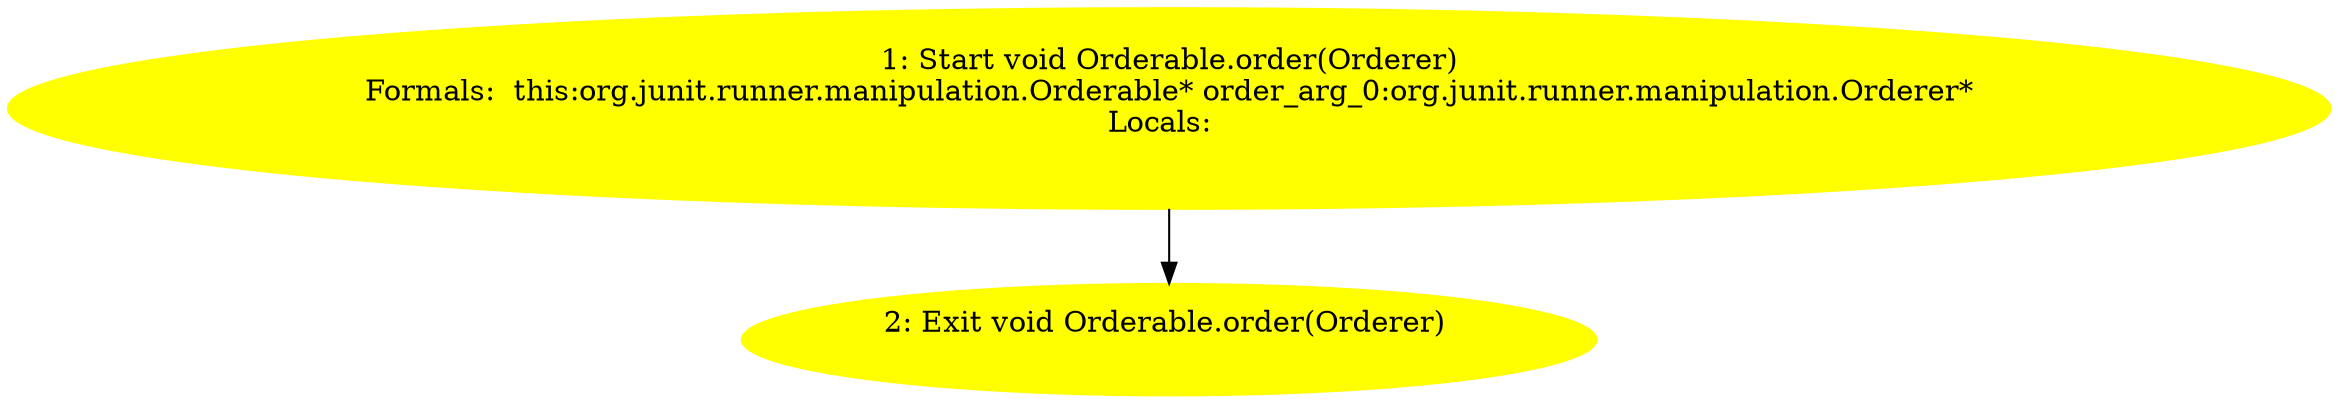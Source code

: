 /* @generated */
digraph cfg {
"org.junit.runner.manipulation.Orderable.order(org.junit.runner.manipulation.Orderer):void.9706bbac05a7757666bebd7fc2f79500_1" [label="1: Start void Orderable.order(Orderer)\nFormals:  this:org.junit.runner.manipulation.Orderable* order_arg_0:org.junit.runner.manipulation.Orderer*\nLocals:  \n  " color=yellow style=filled]
	

	 "org.junit.runner.manipulation.Orderable.order(org.junit.runner.manipulation.Orderer):void.9706bbac05a7757666bebd7fc2f79500_1" -> "org.junit.runner.manipulation.Orderable.order(org.junit.runner.manipulation.Orderer):void.9706bbac05a7757666bebd7fc2f79500_2" ;
"org.junit.runner.manipulation.Orderable.order(org.junit.runner.manipulation.Orderer):void.9706bbac05a7757666bebd7fc2f79500_2" [label="2: Exit void Orderable.order(Orderer) \n  " color=yellow style=filled]
	

}

